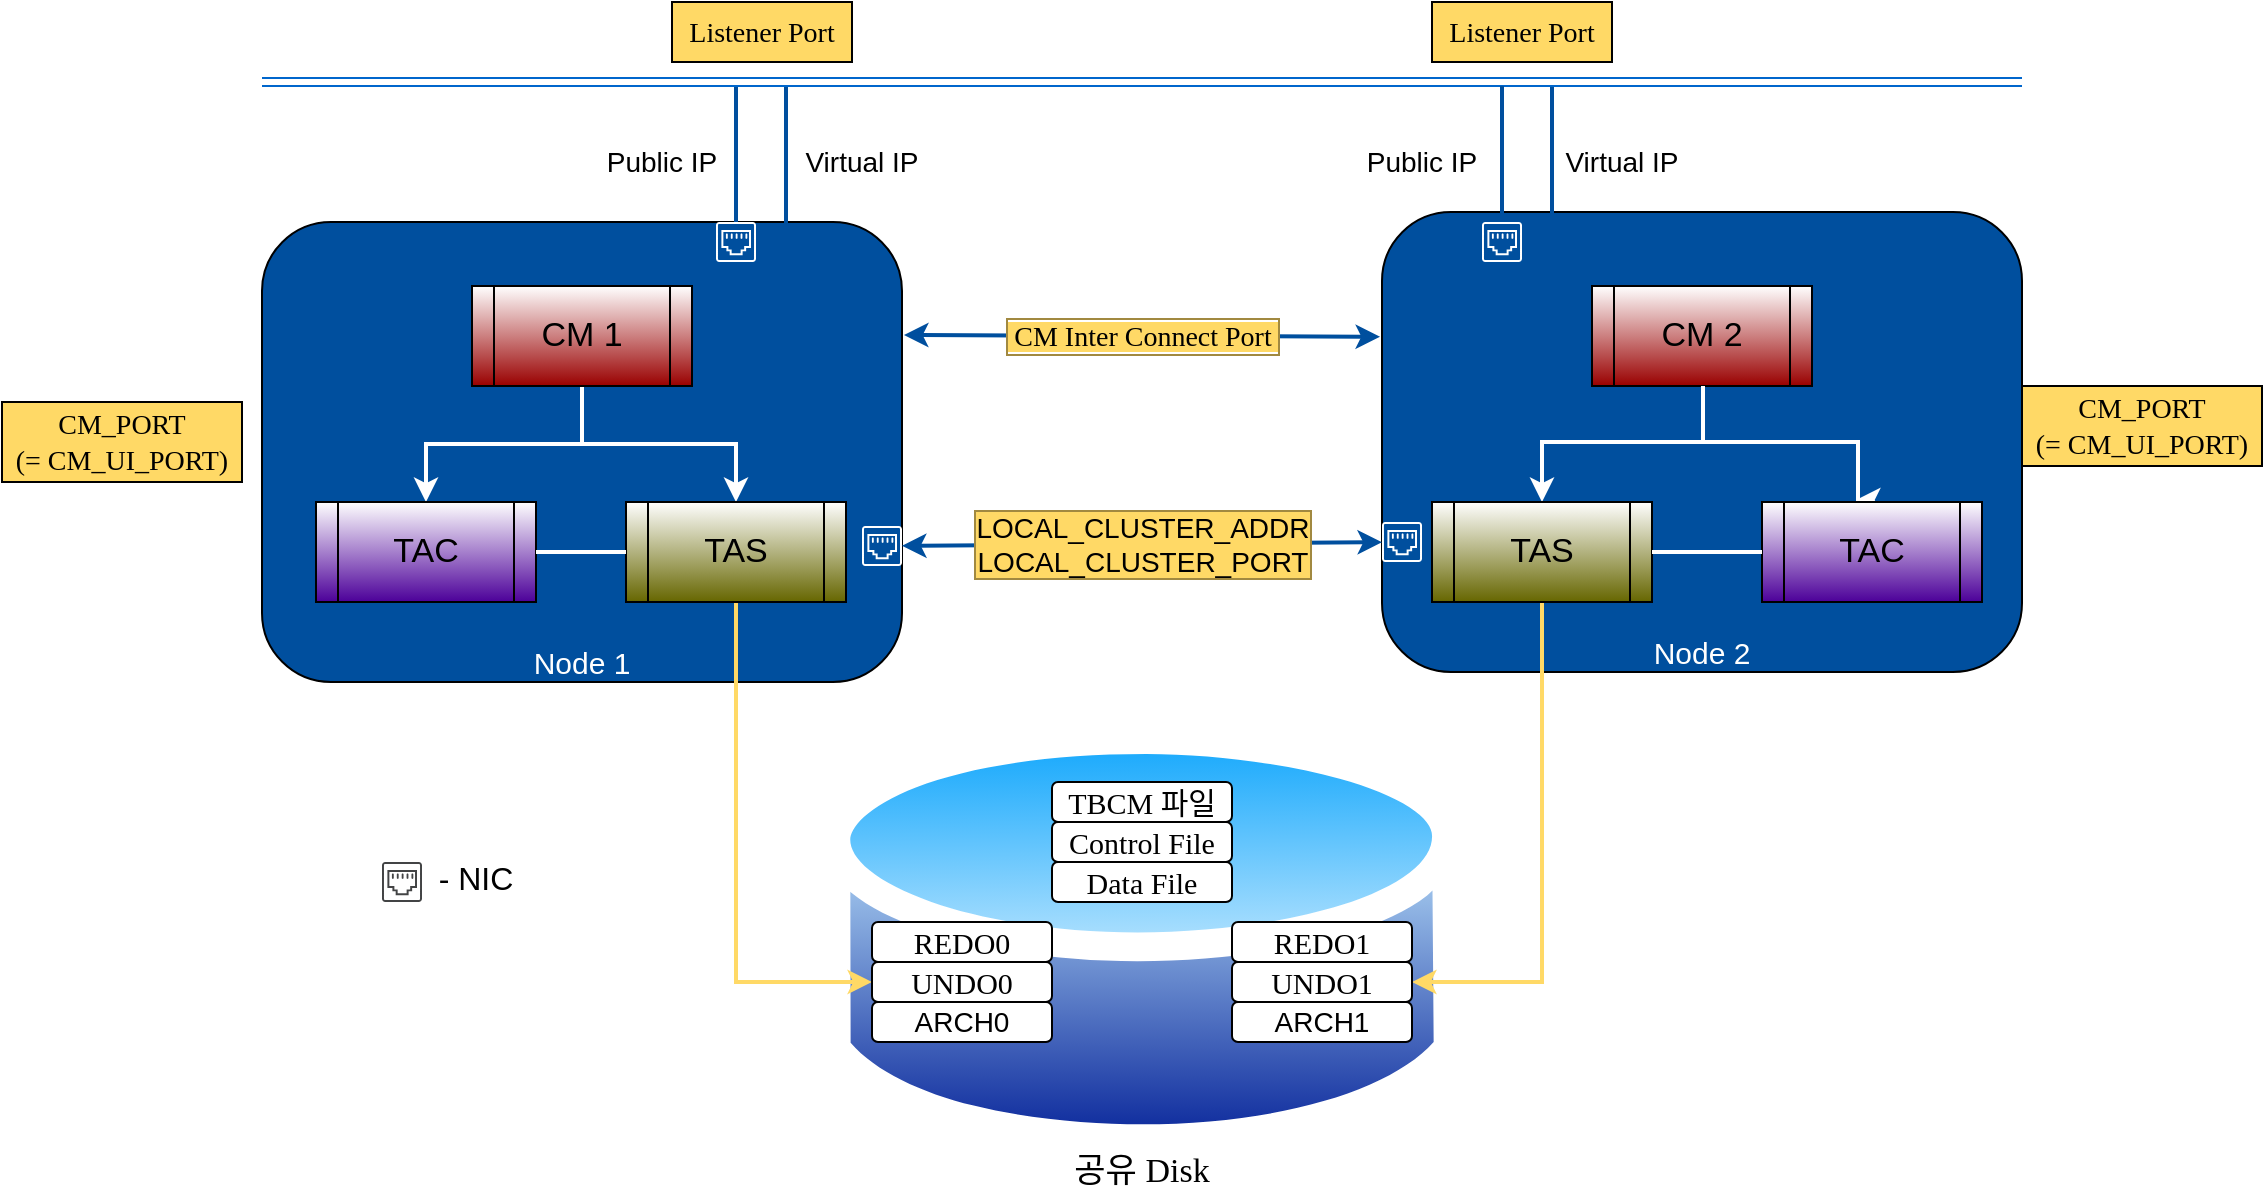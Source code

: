 <mxfile version="20.7.4" type="github">
  <diagram id="TvkTmIDw6KJ73KFfG2pD" name="페이지-1">
    <mxGraphModel dx="2261" dy="796" grid="1" gridSize="10" guides="1" tooltips="1" connect="1" arrows="1" fold="1" page="1" pageScale="1" pageWidth="827" pageHeight="1169" math="0" shadow="0">
      <root>
        <mxCell id="0" />
        <mxCell id="1" parent="0" />
        <mxCell id="aKETF5WyLUpgTDciv4r5-1" value="" style="rounded=1;whiteSpace=wrap;html=1;rotation=90;fillColor=#004F9E;" parent="1" vertex="1">
          <mxGeometry x="-15" y="65" width="230" height="320" as="geometry" />
        </mxCell>
        <mxCell id="aKETF5WyLUpgTDciv4r5-57" value="" style="group" parent="1" vertex="1" connectable="0">
          <mxGeometry x="335" y="390" width="225.54" height="200" as="geometry" />
        </mxCell>
        <mxCell id="DRgsn9gUvkEGbNi-qhv4-16" value="" style="aspect=fixed;perimeter=ellipsePerimeter;html=1;align=center;shadow=0;dashed=0;spacingTop=3;image;image=img/lib/active_directory/database.svg;labelBackgroundColor=#FFD966;labelBorderColor=#A18940;fontFamily=Helvetica;fontSize=14;" vertex="1" parent="aKETF5WyLUpgTDciv4r5-57">
          <mxGeometry x="-115.27" y="-40" width="320.54" height="237.2" as="geometry" />
        </mxCell>
        <mxCell id="aKETF5WyLUpgTDciv4r5-47" value="&lt;font style=&quot;font-size: 15px;&quot;&gt;TBCM 파일&lt;/font&gt;" style="rounded=1;whiteSpace=wrap;html=1;labelBackgroundColor=none;labelBorderColor=none;strokeColor=default;fontFamily=Tahoma;fontSize=15;fillColor=default;gradientColor=none;" parent="aKETF5WyLUpgTDciv4r5-57" vertex="1">
          <mxGeometry width="90" height="20" as="geometry" />
        </mxCell>
        <mxCell id="aKETF5WyLUpgTDciv4r5-48" value="Control File" style="rounded=1;whiteSpace=wrap;html=1;labelBackgroundColor=none;labelBorderColor=none;strokeColor=default;fontFamily=Tahoma;fontSize=15;fillColor=default;gradientColor=none;" parent="aKETF5WyLUpgTDciv4r5-57" vertex="1">
          <mxGeometry y="20" width="90" height="20" as="geometry" />
        </mxCell>
        <mxCell id="aKETF5WyLUpgTDciv4r5-49" value="&lt;font style=&quot;font-size: 15px;&quot;&gt;Data File&lt;/font&gt;" style="rounded=1;whiteSpace=wrap;html=1;labelBackgroundColor=none;labelBorderColor=none;strokeColor=default;fontFamily=Tahoma;fontSize=15;fillColor=default;gradientColor=none;" parent="aKETF5WyLUpgTDciv4r5-57" vertex="1">
          <mxGeometry y="40" width="90" height="20" as="geometry" />
        </mxCell>
        <mxCell id="DRgsn9gUvkEGbNi-qhv4-27" style="edgeStyle=orthogonalEdgeStyle;rounded=0;orthogonalLoop=1;jettySize=auto;html=1;entryX=0.5;entryY=0;entryDx=0;entryDy=0;strokeColor=#FFFFFF;strokeWidth=2;fontFamily=Helvetica;fontSize=15;fontColor=#000000;labelBackgroundColor=none;" edge="1" parent="1" source="aKETF5WyLUpgTDciv4r5-3" target="DRgsn9gUvkEGbNi-qhv4-21">
          <mxGeometry relative="1" as="geometry" />
        </mxCell>
        <mxCell id="DRgsn9gUvkEGbNi-qhv4-29" style="edgeStyle=orthogonalEdgeStyle;rounded=0;orthogonalLoop=1;jettySize=auto;html=1;entryX=0.5;entryY=0;entryDx=0;entryDy=0;labelBackgroundColor=none;strokeColor=#FFFFFF;strokeWidth=2;fontFamily=Helvetica;fontSize=15;fontColor=#000000;" edge="1" parent="1" source="aKETF5WyLUpgTDciv4r5-3" target="DRgsn9gUvkEGbNi-qhv4-22">
          <mxGeometry relative="1" as="geometry" />
        </mxCell>
        <mxCell id="aKETF5WyLUpgTDciv4r5-3" value="&lt;font style=&quot;font-size: 17px;&quot;&gt;CM 1&lt;/font&gt;" style="shape=process;whiteSpace=wrap;html=1;backgroundOutline=1;gradientColor=#990000;" parent="1" vertex="1">
          <mxGeometry x="45" y="142" width="110" height="50" as="geometry" />
        </mxCell>
        <mxCell id="aKETF5WyLUpgTDciv4r5-60" style="edgeStyle=orthogonalEdgeStyle;rounded=0;orthogonalLoop=1;jettySize=auto;html=1;entryX=0;entryY=0.5;entryDx=0;entryDy=0;strokeColor=#FFD966;strokeWidth=2;fontFamily=Tahoma;fontSize=17;fillColor=#FFD966;exitX=0.5;exitY=1;exitDx=0;exitDy=0;" parent="1" source="DRgsn9gUvkEGbNi-qhv4-21" target="aKETF5WyLUpgTDciv4r5-53" edge="1">
          <mxGeometry relative="1" as="geometry">
            <mxPoint x="266.83" y="454.928" as="targetPoint" />
          </mxGeometry>
        </mxCell>
        <mxCell id="aKETF5WyLUpgTDciv4r5-5" value="Node 1" style="text;html=1;strokeColor=none;fillColor=none;align=center;verticalAlign=middle;whiteSpace=wrap;rounded=0;fontSize=15;fontColor=#FFFFFF;" parent="1" vertex="1">
          <mxGeometry x="70" y="315" width="60" height="30" as="geometry" />
        </mxCell>
        <mxCell id="aKETF5WyLUpgTDciv4r5-11" value="" style="shape=link;html=1;rounded=0;fontSize=17;fontColor=#0066CC;strokeColor=#0066CC;" parent="1" edge="1">
          <mxGeometry width="100" relative="1" as="geometry">
            <mxPoint x="-60" y="40" as="sourcePoint" />
            <mxPoint x="820" y="40" as="targetPoint" />
            <Array as="points">
              <mxPoint x="390" y="40" />
            </Array>
          </mxGeometry>
        </mxCell>
        <mxCell id="aKETF5WyLUpgTDciv4r5-13" value="&lt;font style=&quot;font-size: 14px;&quot;&gt;Public IP&lt;/font&gt;" style="text;html=1;strokeColor=none;fillColor=none;align=center;verticalAlign=middle;whiteSpace=wrap;rounded=0;fontSize=17;labelBackgroundColor=default;" parent="1" vertex="1">
          <mxGeometry x="110" y="65" width="60" height="29" as="geometry" />
        </mxCell>
        <mxCell id="aKETF5WyLUpgTDciv4r5-14" value="" style="endArrow=none;html=1;rounded=0;fontSize=17;exitX=0;exitY=0.75;exitDx=0;exitDy=0;strokeWidth=2;strokeColor=#004F9E;" parent="1" edge="1">
          <mxGeometry width="50" height="50" relative="1" as="geometry">
            <mxPoint x="202" y="120.5" as="sourcePoint" />
            <mxPoint x="202" y="42.5" as="targetPoint" />
          </mxGeometry>
        </mxCell>
        <mxCell id="aKETF5WyLUpgTDciv4r5-15" value="&lt;font style=&quot;font-size: 14px;&quot;&gt;Virtual IP&lt;/font&gt;" style="text;html=1;strokeColor=none;fillColor=none;align=center;verticalAlign=middle;whiteSpace=wrap;rounded=0;fontSize=17;labelBackgroundColor=default;" parent="1" vertex="1">
          <mxGeometry x="210" y="65" width="60" height="29" as="geometry" />
        </mxCell>
        <mxCell id="aKETF5WyLUpgTDciv4r5-21" value="&lt;font face=&quot;Tahoma&quot;&gt;CM_PORT&lt;br&gt;(= CM_UI_PORT)&lt;/font&gt;" style="text;html=1;strokeColor=default;fillColor=#FFD966;align=center;verticalAlign=middle;whiteSpace=wrap;rounded=0;fontSize=14;" parent="1" vertex="1">
          <mxGeometry x="-190" y="200" width="120" height="40" as="geometry" />
        </mxCell>
        <mxCell id="aKETF5WyLUpgTDciv4r5-22" value="" style="rounded=1;whiteSpace=wrap;html=1;rotation=90;fillColor=#004F9E;" parent="1" vertex="1">
          <mxGeometry x="545" y="60" width="230" height="320" as="geometry" />
        </mxCell>
        <mxCell id="aKETF5WyLUpgTDciv4r5-24" value="&lt;font style=&quot;font-size: 17px;&quot;&gt;CM 2&lt;/font&gt;" style="shape=process;whiteSpace=wrap;html=1;backgroundOutline=1;gradientColor=#990000;" parent="1" vertex="1">
          <mxGeometry x="605" y="142" width="110" height="50" as="geometry" />
        </mxCell>
        <mxCell id="aKETF5WyLUpgTDciv4r5-61" style="edgeStyle=orthogonalEdgeStyle;rounded=0;orthogonalLoop=1;jettySize=auto;html=1;entryX=1;entryY=0.5;entryDx=0;entryDy=0;strokeColor=#FFD966;strokeWidth=2;fontFamily=Tahoma;fontSize=17;fillColor=#FFD966;exitX=0.5;exitY=1;exitDx=0;exitDy=0;" parent="1" source="DRgsn9gUvkEGbNi-qhv4-33" target="aKETF5WyLUpgTDciv4r5-51" edge="1">
          <mxGeometry relative="1" as="geometry">
            <mxPoint x="493.17" y="454.928" as="targetPoint" />
            <Array as="points">
              <mxPoint x="580" y="490" />
            </Array>
          </mxGeometry>
        </mxCell>
        <mxCell id="aKETF5WyLUpgTDciv4r5-26" value="Node 2" style="text;html=1;strokeColor=none;fillColor=none;align=center;verticalAlign=middle;whiteSpace=wrap;rounded=0;fontSize=15;fontColor=#FFFFFF;" parent="1" vertex="1">
          <mxGeometry x="630" y="310" width="60" height="30" as="geometry" />
        </mxCell>
        <mxCell id="aKETF5WyLUpgTDciv4r5-28" value="&lt;font style=&quot;font-size: 14px;&quot;&gt;Public IP&lt;/font&gt;" style="text;html=1;strokeColor=none;fillColor=none;align=center;verticalAlign=middle;whiteSpace=wrap;rounded=0;fontSize=17;labelBackgroundColor=default;" parent="1" vertex="1">
          <mxGeometry x="490" y="65" width="60" height="29" as="geometry" />
        </mxCell>
        <mxCell id="aKETF5WyLUpgTDciv4r5-29" value="" style="endArrow=none;html=1;rounded=0;fontSize=17;strokeWidth=2;strokeColor=#004F9E;" parent="1" edge="1">
          <mxGeometry width="50" height="50" relative="1" as="geometry">
            <mxPoint x="585" y="110" as="sourcePoint" />
            <mxPoint x="585" y="42.5" as="targetPoint" />
          </mxGeometry>
        </mxCell>
        <mxCell id="aKETF5WyLUpgTDciv4r5-30" value="&lt;font style=&quot;font-size: 14px;&quot;&gt;Virtual IP&lt;/font&gt;" style="text;html=1;strokeColor=none;fillColor=none;align=center;verticalAlign=middle;whiteSpace=wrap;rounded=0;fontSize=17;labelBackgroundColor=default;" parent="1" vertex="1">
          <mxGeometry x="590" y="65" width="60" height="29" as="geometry" />
        </mxCell>
        <mxCell id="aKETF5WyLUpgTDciv4r5-31" value="&lt;font face=&quot;Tahoma&quot;&gt;CM_PORT&lt;br&gt;(= CM_UI_PORT)&lt;/font&gt;" style="text;html=1;strokeColor=default;fillColor=#FFD966;align=center;verticalAlign=middle;whiteSpace=wrap;rounded=0;fontSize=14;" parent="1" vertex="1">
          <mxGeometry x="820" y="192" width="120" height="40" as="geometry" />
        </mxCell>
        <mxCell id="aKETF5WyLUpgTDciv4r5-34" value="&lt;font face=&quot;Tahoma&quot;&gt;Listener Port&lt;/font&gt;" style="text;html=1;strokeColor=default;fillColor=#FFD966;align=center;verticalAlign=middle;whiteSpace=wrap;rounded=0;fontSize=14;" parent="1" vertex="1">
          <mxGeometry x="145" width="90" height="30" as="geometry" />
        </mxCell>
        <mxCell id="aKETF5WyLUpgTDciv4r5-35" value="&lt;font face=&quot;Tahoma&quot;&gt;Listener Port&lt;/font&gt;" style="text;html=1;strokeColor=default;fillColor=#FFD966;align=center;verticalAlign=middle;whiteSpace=wrap;rounded=0;fontSize=14;" parent="1" vertex="1">
          <mxGeometry x="525" width="90" height="30" as="geometry" />
        </mxCell>
        <mxCell id="aKETF5WyLUpgTDciv4r5-39" value="" style="endArrow=classic;startArrow=classic;html=1;rounded=0;strokeColor=#004F9E;strokeWidth=2;fontSize=14;fillColor=#FFD966;entryX=0.186;entryY=1;entryDx=0;entryDy=0;entryPerimeter=0;exitX=0.182;exitY=-0.014;exitDx=0;exitDy=0;exitPerimeter=0;" parent="1" edge="1">
          <mxGeometry width="50" height="50" relative="1" as="geometry">
            <mxPoint x="260.98" y="166.5" as="sourcePoint" />
            <mxPoint x="499.02" y="167.38" as="targetPoint" />
            <Array as="points" />
          </mxGeometry>
        </mxCell>
        <mxCell id="DRgsn9gUvkEGbNi-qhv4-12" value="&lt;span style=&quot;font-family: Tahoma; font-size: 14px; background-color: rgb(255, 217, 102);&quot;&gt;&amp;nbsp;CM Inter Connect Port&amp;nbsp;&lt;/span&gt;" style="edgeLabel;html=1;align=center;verticalAlign=middle;resizable=0;points=[];fontSize=14;labelBorderColor=#A18940;" vertex="1" connectable="0" parent="aKETF5WyLUpgTDciv4r5-39">
          <mxGeometry relative="1" as="geometry">
            <mxPoint as="offset" />
          </mxGeometry>
        </mxCell>
        <mxCell id="aKETF5WyLUpgTDciv4r5-54" value="" style="group" parent="1" vertex="1" connectable="0">
          <mxGeometry x="245" y="460" width="90" height="40" as="geometry" />
        </mxCell>
        <mxCell id="aKETF5WyLUpgTDciv4r5-52" value="&lt;font style=&quot;font-size: 15px;&quot;&gt;REDO0&lt;/font&gt;" style="rounded=1;whiteSpace=wrap;html=1;labelBackgroundColor=none;labelBorderColor=none;strokeColor=default;fontFamily=Tahoma;fontSize=15;fillColor=default;gradientColor=none;movable=1;resizable=1;rotatable=1;deletable=1;editable=1;connectable=1;" parent="aKETF5WyLUpgTDciv4r5-54" vertex="1">
          <mxGeometry width="90" height="20" as="geometry" />
        </mxCell>
        <mxCell id="aKETF5WyLUpgTDciv4r5-53" value="UNDO0" style="rounded=1;whiteSpace=wrap;html=1;labelBackgroundColor=none;labelBorderColor=none;strokeColor=default;fontFamily=Tahoma;fontSize=15;fillColor=default;gradientColor=none;movable=1;resizable=1;rotatable=1;deletable=1;editable=1;connectable=1;" parent="aKETF5WyLUpgTDciv4r5-54" vertex="1">
          <mxGeometry y="20" width="90" height="20" as="geometry" />
        </mxCell>
        <mxCell id="aKETF5WyLUpgTDciv4r5-56" value="" style="group" parent="1" vertex="1" connectable="0">
          <mxGeometry x="425" y="460" width="90" height="40" as="geometry" />
        </mxCell>
        <mxCell id="aKETF5WyLUpgTDciv4r5-50" value="&lt;font style=&quot;font-size: 15px;&quot;&gt;REDO1&lt;/font&gt;" style="rounded=1;whiteSpace=wrap;html=1;labelBackgroundColor=none;labelBorderColor=none;strokeColor=default;fontFamily=Tahoma;fontSize=15;fillColor=default;gradientColor=none;" parent="aKETF5WyLUpgTDciv4r5-56" vertex="1">
          <mxGeometry width="90" height="20" as="geometry" />
        </mxCell>
        <mxCell id="aKETF5WyLUpgTDciv4r5-51" value="UNDO1" style="rounded=1;whiteSpace=wrap;html=1;labelBackgroundColor=none;labelBorderColor=none;strokeColor=default;fontFamily=Tahoma;fontSize=15;fillColor=default;gradientColor=none;" parent="aKETF5WyLUpgTDciv4r5-56" vertex="1">
          <mxGeometry y="20" width="90" height="20" as="geometry" />
        </mxCell>
        <mxCell id="DRgsn9gUvkEGbNi-qhv4-1" value="" style="sketch=0;pointerEvents=1;shadow=0;dashed=0;html=1;strokeColor=none;fillColor=#FFFFFF;aspect=fixed;labelPosition=center;verticalLabelPosition=bottom;verticalAlign=top;align=center;outlineConnect=0;shape=mxgraph.vvd.ethernet_port;labelBackgroundColor=#FFFFFF;" vertex="1" parent="1">
          <mxGeometry x="240" y="262" width="20" height="20" as="geometry" />
        </mxCell>
        <mxCell id="DRgsn9gUvkEGbNi-qhv4-3" value="" style="sketch=0;pointerEvents=1;shadow=0;dashed=0;html=1;strokeColor=none;fillColor=#FFFFFF;aspect=fixed;labelPosition=center;verticalLabelPosition=bottom;verticalAlign=top;align=center;outlineConnect=0;shape=mxgraph.vvd.ethernet_port;labelBackgroundColor=default;" vertex="1" parent="1">
          <mxGeometry x="500" y="260" width="20" height="20" as="geometry" />
        </mxCell>
        <mxCell id="DRgsn9gUvkEGbNi-qhv4-5" value="" style="endArrow=classic;startArrow=classic;html=1;rounded=0;strokeWidth=2;strokeColor=#004F9E;" edge="1" parent="1" source="DRgsn9gUvkEGbNi-qhv4-1" target="DRgsn9gUvkEGbNi-qhv4-3">
          <mxGeometry width="50" height="50" relative="1" as="geometry">
            <mxPoint x="320" y="202" as="sourcePoint" />
            <mxPoint x="370" y="152" as="targetPoint" />
          </mxGeometry>
        </mxCell>
        <mxCell id="DRgsn9gUvkEGbNi-qhv4-11" value="LOCAL_CLUSTER_ADDR&lt;br style=&quot;font-size: 14px;&quot;&gt;LOCAL_CLUSTER_PORT" style="edgeLabel;html=1;align=center;verticalAlign=middle;resizable=0;points=[];fontSize=14;labelBackgroundColor=#FFD966;labelBorderColor=#A18940;" vertex="1" connectable="0" parent="DRgsn9gUvkEGbNi-qhv4-5">
          <mxGeometry relative="1" as="geometry">
            <mxPoint as="offset" />
          </mxGeometry>
        </mxCell>
        <mxCell id="DRgsn9gUvkEGbNi-qhv4-6" value="" style="sketch=0;pointerEvents=1;shadow=0;dashed=0;html=1;strokeColor=none;fillColor=#FFFFFF;aspect=fixed;labelPosition=center;verticalLabelPosition=bottom;verticalAlign=top;align=center;outlineConnect=0;shape=mxgraph.vvd.ethernet_port;labelBackgroundColor=default;" vertex="1" parent="1">
          <mxGeometry x="550" y="110" width="20" height="20" as="geometry" />
        </mxCell>
        <mxCell id="DRgsn9gUvkEGbNi-qhv4-8" value="" style="endArrow=none;html=1;rounded=0;strokeWidth=2;strokeColor=#004F9E;" edge="1" parent="1" source="DRgsn9gUvkEGbNi-qhv4-6">
          <mxGeometry width="50" height="50" relative="1" as="geometry">
            <mxPoint x="560" y="99" as="sourcePoint" />
            <mxPoint x="560" y="42" as="targetPoint" />
          </mxGeometry>
        </mxCell>
        <mxCell id="DRgsn9gUvkEGbNi-qhv4-9" value="" style="sketch=0;pointerEvents=1;shadow=0;dashed=0;html=1;strokeColor=none;fillColor=#FFFFFF;aspect=fixed;labelPosition=center;verticalLabelPosition=bottom;verticalAlign=top;align=center;outlineConnect=0;shape=mxgraph.vvd.ethernet_port;labelBackgroundColor=default;" vertex="1" parent="1">
          <mxGeometry x="167" y="110" width="20" height="20" as="geometry" />
        </mxCell>
        <mxCell id="DRgsn9gUvkEGbNi-qhv4-10" value="" style="endArrow=none;html=1;rounded=0;strokeWidth=2;strokeColor=#004F9E;" edge="1" parent="1" source="DRgsn9gUvkEGbNi-qhv4-9">
          <mxGeometry width="50" height="50" relative="1" as="geometry">
            <mxPoint x="177" y="99.5" as="sourcePoint" />
            <mxPoint x="177" y="42.5" as="targetPoint" />
          </mxGeometry>
        </mxCell>
        <mxCell id="DRgsn9gUvkEGbNi-qhv4-14" value="&lt;span style=&quot;font-size: 14px; text-align: start; background-color: rgb(255, 255, 255);&quot;&gt;ARCH0&lt;/span&gt;" style="rounded=1;whiteSpace=wrap;html=1;labelBackgroundColor=none;labelBorderColor=none;strokeColor=default;fontFamily=Helvetica;fontSize=14;fillColor=default;gradientColor=none;movable=1;resizable=1;rotatable=1;deletable=1;editable=1;connectable=1;" vertex="1" parent="1">
          <mxGeometry x="245" y="500" width="90" height="20" as="geometry" />
        </mxCell>
        <mxCell id="DRgsn9gUvkEGbNi-qhv4-15" value="&lt;span style=&quot;font-size: 14px; text-align: start; background-color: rgb(255, 255, 255);&quot;&gt;ARCH1&lt;/span&gt;" style="rounded=1;whiteSpace=wrap;html=1;labelBackgroundColor=none;labelBorderColor=none;strokeColor=default;fontFamily=Helvetica;fontSize=14;fillColor=default;gradientColor=none;movable=1;resizable=1;rotatable=1;deletable=1;editable=1;connectable=1;" vertex="1" parent="1">
          <mxGeometry x="425" y="500" width="90" height="20" as="geometry" />
        </mxCell>
        <mxCell id="DRgsn9gUvkEGbNi-qhv4-17" value="" style="sketch=0;pointerEvents=1;shadow=0;dashed=0;html=1;strokeColor=none;fillColor=#434445;aspect=fixed;labelPosition=center;verticalLabelPosition=bottom;verticalAlign=top;align=center;outlineConnect=0;shape=mxgraph.vvd.ethernet_port;labelBackgroundColor=default;" vertex="1" parent="1">
          <mxGeometry y="430" width="20" height="20" as="geometry" />
        </mxCell>
        <mxCell id="DRgsn9gUvkEGbNi-qhv4-18" value="- NIC" style="text;html=1;strokeColor=none;fillColor=none;align=center;verticalAlign=middle;whiteSpace=wrap;rounded=0;labelBackgroundColor=default;labelBorderColor=none;fontFamily=Helvetica;fontSize=16;" vertex="1" parent="1">
          <mxGeometry x="17" y="423" width="60" height="30" as="geometry" />
        </mxCell>
        <mxCell id="aKETF5WyLUpgTDciv4r5-58" value="공유 Disk" style="text;html=1;strokeColor=none;fillColor=none;align=center;verticalAlign=middle;whiteSpace=wrap;rounded=0;labelBackgroundColor=none;labelBorderColor=none;fontFamily=Tahoma;fontSize=17;" parent="1" vertex="1">
          <mxGeometry x="340" y="570" width="80" height="30" as="geometry" />
        </mxCell>
        <mxCell id="DRgsn9gUvkEGbNi-qhv4-21" value="&lt;font style=&quot;font-size: 17px;&quot;&gt;TAS&lt;/font&gt;" style="shape=process;whiteSpace=wrap;html=1;backgroundOutline=1;gradientColor=#666600;" vertex="1" parent="1">
          <mxGeometry x="122" y="250" width="110" height="50" as="geometry" />
        </mxCell>
        <mxCell id="DRgsn9gUvkEGbNi-qhv4-22" value="&lt;font style=&quot;font-size: 17px;&quot;&gt;TAC&lt;/font&gt;" style="shape=process;whiteSpace=wrap;html=1;backgroundOutline=1;gradientColor=#4C0099;" vertex="1" parent="1">
          <mxGeometry x="-33" y="250" width="110" height="50" as="geometry" />
        </mxCell>
        <mxCell id="DRgsn9gUvkEGbNi-qhv4-30" value="" style="endArrow=none;html=1;rounded=0;labelBackgroundColor=none;strokeColor=#FFFFFF;strokeWidth=2;fontFamily=Helvetica;fontSize=15;fontColor=#000000;entryX=0;entryY=0.5;entryDx=0;entryDy=0;exitX=1;exitY=0.5;exitDx=0;exitDy=0;" edge="1" parent="1" source="DRgsn9gUvkEGbNi-qhv4-22" target="DRgsn9gUvkEGbNi-qhv4-21">
          <mxGeometry width="50" height="50" relative="1" as="geometry">
            <mxPoint x="77" y="270" as="sourcePoint" />
            <mxPoint x="127" y="220" as="targetPoint" />
          </mxGeometry>
        </mxCell>
        <mxCell id="DRgsn9gUvkEGbNi-qhv4-31" style="edgeStyle=orthogonalEdgeStyle;rounded=0;orthogonalLoop=1;jettySize=auto;html=1;entryX=0.427;entryY=-0.02;entryDx=0;entryDy=0;strokeColor=#FFFFFF;strokeWidth=2;fontFamily=Helvetica;fontSize=15;fontColor=#000000;labelBackgroundColor=none;entryPerimeter=0;" edge="1" parent="1" target="DRgsn9gUvkEGbNi-qhv4-34">
          <mxGeometry relative="1" as="geometry">
            <mxPoint x="660.5" y="192" as="sourcePoint" />
            <Array as="points">
              <mxPoint x="661" y="220" />
              <mxPoint x="738" y="220" />
            </Array>
          </mxGeometry>
        </mxCell>
        <mxCell id="DRgsn9gUvkEGbNi-qhv4-32" style="edgeStyle=orthogonalEdgeStyle;rounded=0;orthogonalLoop=1;jettySize=auto;html=1;labelBackgroundColor=none;strokeColor=#FFFFFF;strokeWidth=2;fontFamily=Helvetica;fontSize=15;fontColor=#000000;entryX=0.5;entryY=0;entryDx=0;entryDy=0;" edge="1" parent="1" target="DRgsn9gUvkEGbNi-qhv4-33">
          <mxGeometry relative="1" as="geometry">
            <mxPoint x="660.5" y="192" as="sourcePoint" />
            <Array as="points">
              <mxPoint x="661" y="220" />
              <mxPoint x="580" y="220" />
            </Array>
          </mxGeometry>
        </mxCell>
        <mxCell id="DRgsn9gUvkEGbNi-qhv4-33" value="&lt;font style=&quot;font-size: 17px;&quot;&gt;TAS&lt;/font&gt;" style="shape=process;whiteSpace=wrap;html=1;backgroundOutline=1;gradientColor=#666600;" vertex="1" parent="1">
          <mxGeometry x="525" y="250" width="110" height="50" as="geometry" />
        </mxCell>
        <mxCell id="DRgsn9gUvkEGbNi-qhv4-34" value="&lt;font style=&quot;font-size: 17px;&quot;&gt;TAC&lt;/font&gt;" style="shape=process;whiteSpace=wrap;html=1;backgroundOutline=1;gradientColor=#4C0099;" vertex="1" parent="1">
          <mxGeometry x="690" y="250" width="110" height="50" as="geometry" />
        </mxCell>
        <mxCell id="DRgsn9gUvkEGbNi-qhv4-35" value="" style="endArrow=none;html=1;rounded=0;labelBackgroundColor=none;strokeColor=#FFFFFF;strokeWidth=2;fontFamily=Helvetica;fontSize=15;fontColor=#000000;entryX=1;entryY=0.5;entryDx=0;entryDy=0;exitX=0;exitY=0.5;exitDx=0;exitDy=0;" edge="1" parent="1" source="DRgsn9gUvkEGbNi-qhv4-34" target="DRgsn9gUvkEGbNi-qhv4-33">
          <mxGeometry width="50" height="50" relative="1" as="geometry">
            <mxPoint x="637.5" y="270" as="sourcePoint" />
            <mxPoint x="687.5" y="220" as="targetPoint" />
          </mxGeometry>
        </mxCell>
      </root>
    </mxGraphModel>
  </diagram>
</mxfile>
